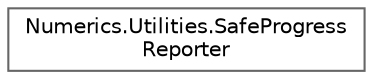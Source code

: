 digraph "Graphical Class Hierarchy"
{
 // LATEX_PDF_SIZE
  bgcolor="transparent";
  edge [fontname=Helvetica,fontsize=10,labelfontname=Helvetica,labelfontsize=10];
  node [fontname=Helvetica,fontsize=10,shape=box,height=0.2,width=0.4];
  rankdir="LR";
  Node0 [id="Node000000",label="Numerics.Utilities.SafeProgress\lReporter",height=0.2,width=0.4,color="grey40", fillcolor="white", style="filled",URL="$class_numerics_1_1_utilities_1_1_safe_progress_reporter.html",tooltip="A thread-safe class for reporting the progress of a parallel list of tasks."];
}
